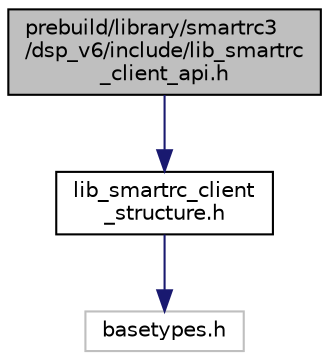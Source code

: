 digraph "prebuild/library/smartrc3/dsp_v6/include/lib_smartrc_client_api.h"
{
 // INTERACTIVE_SVG=YES
 // LATEX_PDF_SIZE
  bgcolor="transparent";
  edge [fontname="Helvetica",fontsize="10",labelfontname="Helvetica",labelfontsize="10"];
  node [fontname="Helvetica",fontsize="10",shape=record];
  Node1 [label="prebuild/library/smartrc3\l/dsp_v6/include/lib_smartrc\l_client_api.h",height=0.2,width=0.4,color="black", fillcolor="grey75", style="filled", fontcolor="black",tooltip=" "];
  Node1 -> Node2 [color="midnightblue",fontsize="10",style="solid",fontname="Helvetica"];
  Node2 [label="lib_smartrc_client\l_structure.h",height=0.2,width=0.4,color="black",URL="$dd/d89/lib__smartrc__client__structure_8h.html",tooltip=" "];
  Node2 -> Node3 [color="midnightblue",fontsize="10",style="solid",fontname="Helvetica"];
  Node3 [label="basetypes.h",height=0.2,width=0.4,color="grey75",tooltip=" "];
}
